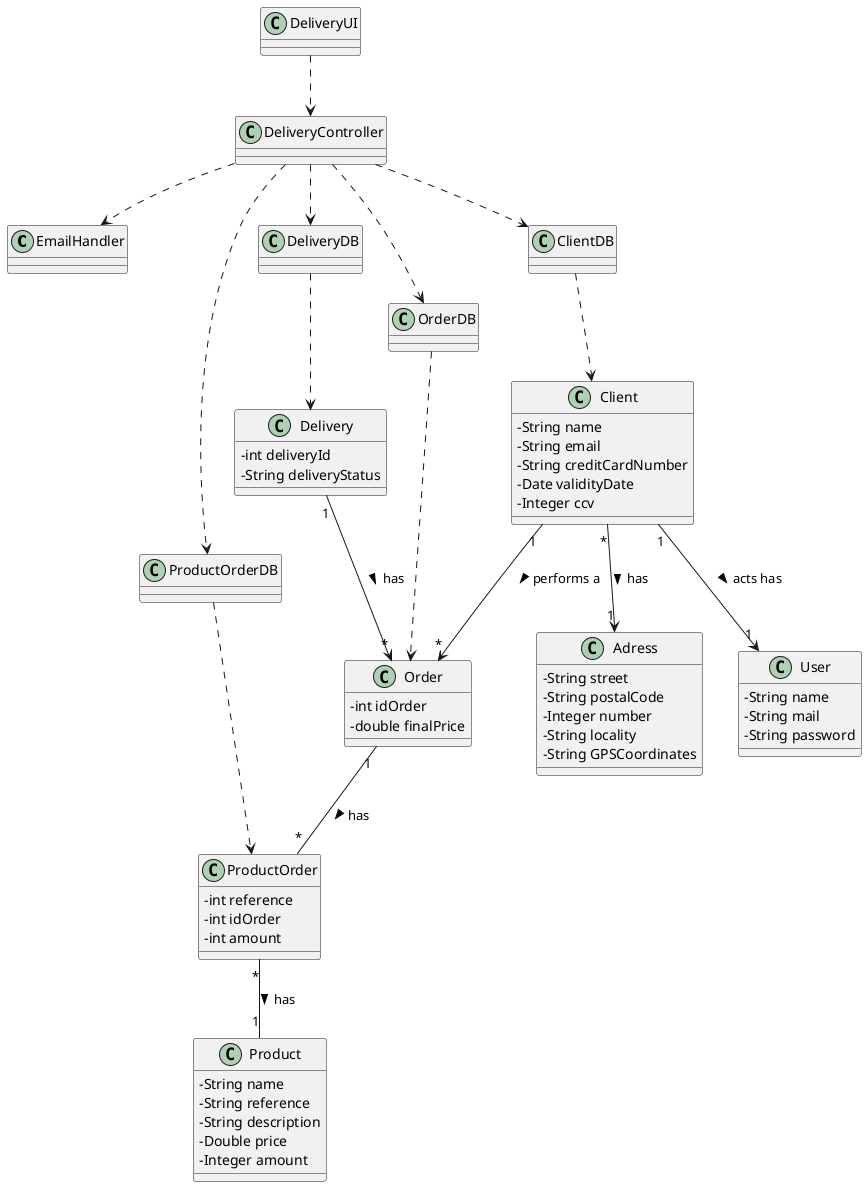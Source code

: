 @startuml
skinparam classAttributeIconSize 0

class EmailHandler {

}

class DeliveryUI {

}

class DeliveryController {

}

class OrderDB {

}

class ProductOrderDB {

}

class Product {
  -String name
  -String reference
  -String description
  -Double price
  -Integer amount

}

class Order {
  - int idOrder
  - double finalPrice
}

class ProductOrder {
  -int reference
  -int idOrder
  -int amount
}

class Client {
  -String name
  -String email
  -String creditCardNumber
  -Date validityDate
  -Integer ccv

}

class Adress {
  -String street
  -String postalCode
  -Integer number
  -String locality
  -String GPSCoordinates

}

class ClientDB {

}

class User {
  -String name
  -String mail
  -String password
}

class Delivery{
  -int deliveryId
  -String deliveryStatus
}

class DeliveryDB{

}

DeliveryUI ..> DeliveryController
DeliveryController ..> ProductOrderDB
DeliveryController ..> OrderDB
DeliveryController ..> ClientDB
DeliveryController ..> DeliveryDB
DeliveryDB ..> Delivery
ClientDB ..> Client
OrderDB  ..>  Order
ProductOrderDB ..> ProductOrder
DeliveryController ..> EmailHandler

Delivery "1" --> "*" Order : has >

Client "1" --> "*" Order : performs a >

Client "*" --> "1" Adress: has >

Client "1" --> "1" User : acts has >

Order "1" -- "*" ProductOrder : has >

ProductOrder "*" -- "1" Product : has >



@enduml
